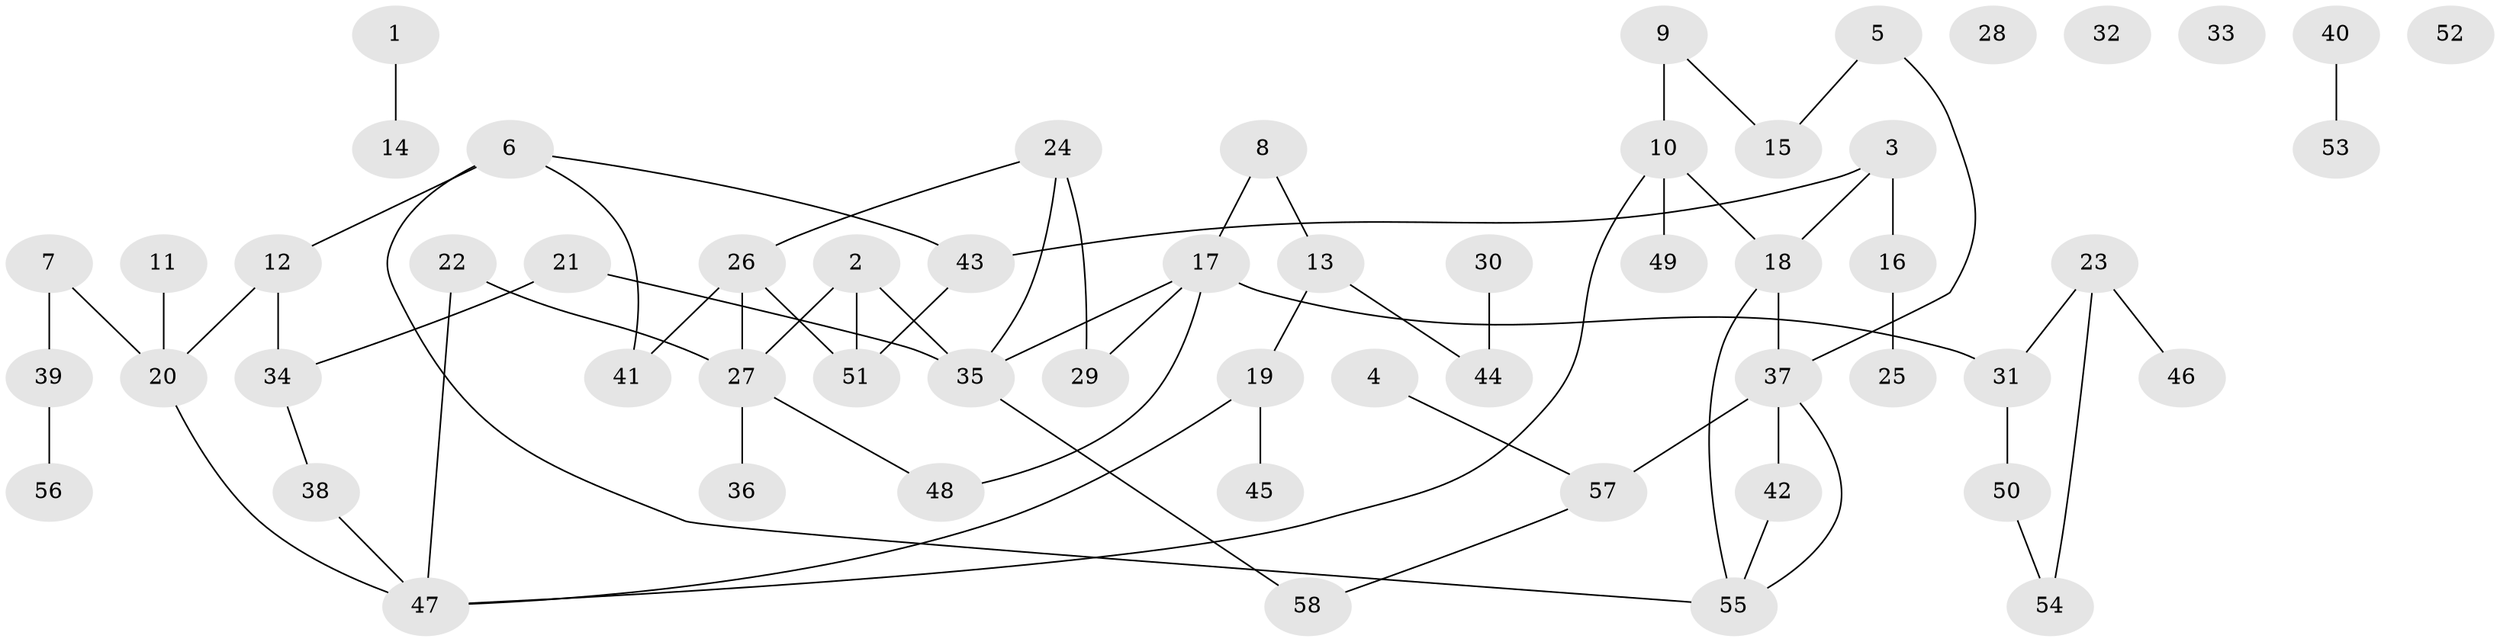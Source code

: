 // coarse degree distribution, {5: 0.08695652173913043, 4: 0.2608695652173913, 3: 0.17391304347826086, 2: 0.30434782608695654, 1: 0.17391304347826086}
// Generated by graph-tools (version 1.1) at 2025/48/03/04/25 22:48:00]
// undirected, 58 vertices, 67 edges
graph export_dot {
  node [color=gray90,style=filled];
  1;
  2;
  3;
  4;
  5;
  6;
  7;
  8;
  9;
  10;
  11;
  12;
  13;
  14;
  15;
  16;
  17;
  18;
  19;
  20;
  21;
  22;
  23;
  24;
  25;
  26;
  27;
  28;
  29;
  30;
  31;
  32;
  33;
  34;
  35;
  36;
  37;
  38;
  39;
  40;
  41;
  42;
  43;
  44;
  45;
  46;
  47;
  48;
  49;
  50;
  51;
  52;
  53;
  54;
  55;
  56;
  57;
  58;
  1 -- 14;
  2 -- 27;
  2 -- 35;
  2 -- 51;
  3 -- 16;
  3 -- 18;
  3 -- 43;
  4 -- 57;
  5 -- 15;
  5 -- 37;
  6 -- 12;
  6 -- 41;
  6 -- 43;
  6 -- 55;
  7 -- 20;
  7 -- 39;
  8 -- 13;
  8 -- 17;
  9 -- 10;
  9 -- 15;
  10 -- 18;
  10 -- 47;
  10 -- 49;
  11 -- 20;
  12 -- 20;
  12 -- 34;
  13 -- 19;
  13 -- 44;
  16 -- 25;
  17 -- 29;
  17 -- 31;
  17 -- 35;
  17 -- 48;
  18 -- 37;
  18 -- 55;
  19 -- 45;
  19 -- 47;
  20 -- 47;
  21 -- 34;
  21 -- 35;
  22 -- 27;
  22 -- 47;
  23 -- 31;
  23 -- 46;
  23 -- 54;
  24 -- 26;
  24 -- 29;
  24 -- 35;
  26 -- 27;
  26 -- 41;
  26 -- 51;
  27 -- 36;
  27 -- 48;
  30 -- 44;
  31 -- 50;
  34 -- 38;
  35 -- 58;
  37 -- 42;
  37 -- 55;
  37 -- 57;
  38 -- 47;
  39 -- 56;
  40 -- 53;
  42 -- 55;
  43 -- 51;
  50 -- 54;
  57 -- 58;
}
